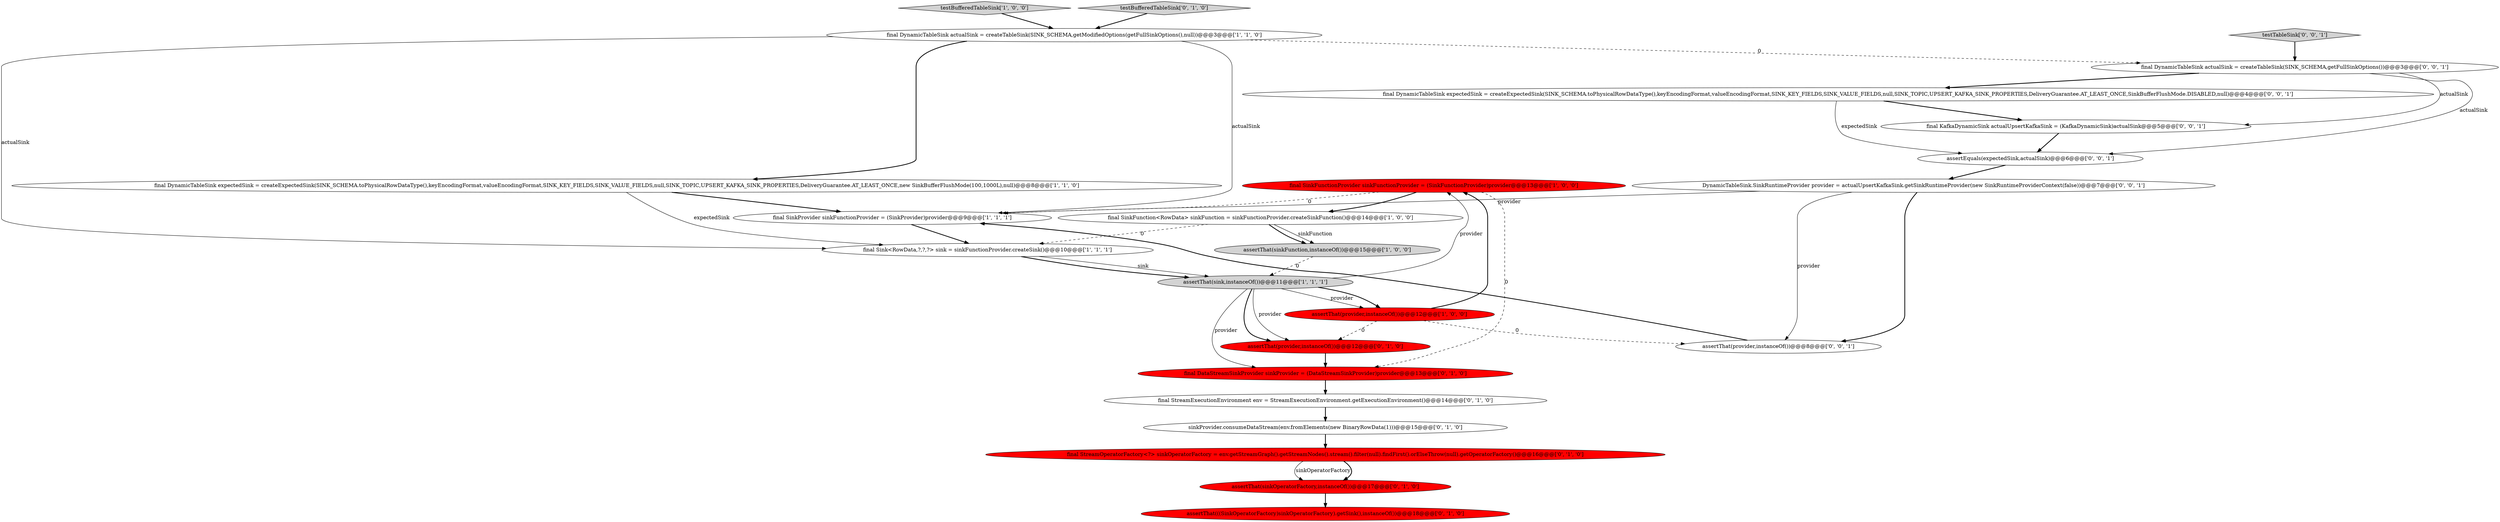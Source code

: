 digraph {
13 [style = filled, label = "assertThat(sinkOperatorFactory,instanceOf())@@@17@@@['0', '1', '0']", fillcolor = red, shape = ellipse image = "AAA1AAABBB2BBB"];
4 [style = filled, label = "final Sink<RowData,?,?,?> sink = sinkFunctionProvider.createSink()@@@10@@@['1', '1', '1']", fillcolor = white, shape = ellipse image = "AAA0AAABBB1BBB"];
7 [style = filled, label = "final SinkFunctionProvider sinkFunctionProvider = (SinkFunctionProvider)provider@@@13@@@['1', '0', '0']", fillcolor = red, shape = ellipse image = "AAA1AAABBB1BBB"];
22 [style = filled, label = "final DynamicTableSink expectedSink = createExpectedSink(SINK_SCHEMA.toPhysicalRowDataType(),keyEncodingFormat,valueEncodingFormat,SINK_KEY_FIELDS,SINK_VALUE_FIELDS,null,SINK_TOPIC,UPSERT_KAFKA_SINK_PROPERTIES,DeliveryGuarantee.AT_LEAST_ONCE,SinkBufferFlushMode.DISABLED,null)@@@4@@@['0', '0', '1']", fillcolor = white, shape = ellipse image = "AAA0AAABBB3BBB"];
24 [style = filled, label = "DynamicTableSink.SinkRuntimeProvider provider = actualUpsertKafkaSink.getSinkRuntimeProvider(new SinkRuntimeProviderContext(false))@@@7@@@['0', '0', '1']", fillcolor = white, shape = ellipse image = "AAA0AAABBB3BBB"];
2 [style = filled, label = "assertThat(sink,instanceOf())@@@11@@@['1', '1', '1']", fillcolor = lightgray, shape = ellipse image = "AAA0AAABBB1BBB"];
5 [style = filled, label = "final DynamicTableSink expectedSink = createExpectedSink(SINK_SCHEMA.toPhysicalRowDataType(),keyEncodingFormat,valueEncodingFormat,SINK_KEY_FIELDS,SINK_VALUE_FIELDS,null,SINK_TOPIC,UPSERT_KAFKA_SINK_PROPERTIES,DeliveryGuarantee.AT_LEAST_ONCE,new SinkBufferFlushMode(100,1000L),null)@@@8@@@['1', '1', '0']", fillcolor = white, shape = ellipse image = "AAA0AAABBB1BBB"];
1 [style = filled, label = "final DynamicTableSink actualSink = createTableSink(SINK_SCHEMA,getModifiedOptions(getFullSinkOptions(),null))@@@3@@@['1', '1', '0']", fillcolor = white, shape = ellipse image = "AAA0AAABBB1BBB"];
16 [style = filled, label = "assertThat(((SinkOperatorFactory)sinkOperatorFactory).getSink(),instanceOf())@@@18@@@['0', '1', '0']", fillcolor = red, shape = ellipse image = "AAA1AAABBB2BBB"];
0 [style = filled, label = "testBufferedTableSink['1', '0', '0']", fillcolor = lightgray, shape = diamond image = "AAA0AAABBB1BBB"];
17 [style = filled, label = "final DataStreamSinkProvider sinkProvider = (DataStreamSinkProvider)provider@@@13@@@['0', '1', '0']", fillcolor = red, shape = ellipse image = "AAA1AAABBB2BBB"];
18 [style = filled, label = "final KafkaDynamicSink actualUpsertKafkaSink = (KafkaDynamicSink)actualSink@@@5@@@['0', '0', '1']", fillcolor = white, shape = ellipse image = "AAA0AAABBB3BBB"];
10 [style = filled, label = "sinkProvider.consumeDataStream(env.fromElements(new BinaryRowData(1)))@@@15@@@['0', '1', '0']", fillcolor = white, shape = ellipse image = "AAA0AAABBB2BBB"];
23 [style = filled, label = "final DynamicTableSink actualSink = createTableSink(SINK_SCHEMA,getFullSinkOptions())@@@3@@@['0', '0', '1']", fillcolor = white, shape = ellipse image = "AAA0AAABBB3BBB"];
19 [style = filled, label = "assertThat(provider,instanceOf())@@@8@@@['0', '0', '1']", fillcolor = white, shape = ellipse image = "AAA0AAABBB3BBB"];
6 [style = filled, label = "final SinkProvider sinkFunctionProvider = (SinkProvider)provider@@@9@@@['1', '1', '1']", fillcolor = white, shape = ellipse image = "AAA0AAABBB1BBB"];
8 [style = filled, label = "assertThat(provider,instanceOf())@@@12@@@['1', '0', '0']", fillcolor = red, shape = ellipse image = "AAA1AAABBB1BBB"];
11 [style = filled, label = "testBufferedTableSink['0', '1', '0']", fillcolor = lightgray, shape = diamond image = "AAA0AAABBB2BBB"];
12 [style = filled, label = "final StreamOperatorFactory<?> sinkOperatorFactory = env.getStreamGraph().getStreamNodes().stream().filter(null).findFirst().orElseThrow(null).getOperatorFactory()@@@16@@@['0', '1', '0']", fillcolor = red, shape = ellipse image = "AAA1AAABBB2BBB"];
20 [style = filled, label = "assertEquals(expectedSink,actualSink)@@@6@@@['0', '0', '1']", fillcolor = white, shape = ellipse image = "AAA0AAABBB3BBB"];
15 [style = filled, label = "final StreamExecutionEnvironment env = StreamExecutionEnvironment.getExecutionEnvironment()@@@14@@@['0', '1', '0']", fillcolor = white, shape = ellipse image = "AAA0AAABBB2BBB"];
3 [style = filled, label = "assertThat(sinkFunction,instanceOf())@@@15@@@['1', '0', '0']", fillcolor = lightgray, shape = ellipse image = "AAA0AAABBB1BBB"];
9 [style = filled, label = "final SinkFunction<RowData> sinkFunction = sinkFunctionProvider.createSinkFunction()@@@14@@@['1', '0', '0']", fillcolor = white, shape = ellipse image = "AAA0AAABBB1BBB"];
21 [style = filled, label = "testTableSink['0', '0', '1']", fillcolor = lightgray, shape = diamond image = "AAA0AAABBB3BBB"];
14 [style = filled, label = "assertThat(provider,instanceOf())@@@12@@@['0', '1', '0']", fillcolor = red, shape = ellipse image = "AAA1AAABBB2BBB"];
1->5 [style = bold, label=""];
2->7 [style = solid, label="provider"];
8->19 [style = dashed, label="0"];
15->10 [style = bold, label=""];
3->2 [style = dashed, label="0"];
23->20 [style = solid, label="actualSink"];
2->17 [style = solid, label="provider"];
24->19 [style = bold, label=""];
24->19 [style = solid, label="provider"];
9->4 [style = dashed, label="0"];
1->6 [style = solid, label="actualSink"];
12->13 [style = solid, label="sinkOperatorFactory"];
11->1 [style = bold, label=""];
2->8 [style = solid, label="provider"];
7->17 [style = dashed, label="0"];
14->17 [style = bold, label=""];
9->3 [style = solid, label="sinkFunction"];
4->2 [style = bold, label=""];
8->14 [style = dashed, label="0"];
19->6 [style = bold, label=""];
22->20 [style = solid, label="expectedSink"];
13->16 [style = bold, label=""];
8->7 [style = bold, label=""];
23->18 [style = solid, label="actualSink"];
7->6 [style = dashed, label="0"];
7->9 [style = bold, label=""];
12->13 [style = bold, label=""];
6->4 [style = bold, label=""];
18->20 [style = bold, label=""];
4->2 [style = solid, label="sink"];
22->18 [style = bold, label=""];
24->6 [style = solid, label="provider"];
23->22 [style = bold, label=""];
5->6 [style = bold, label=""];
10->12 [style = bold, label=""];
0->1 [style = bold, label=""];
2->14 [style = bold, label=""];
17->15 [style = bold, label=""];
5->4 [style = solid, label="expectedSink"];
9->3 [style = bold, label=""];
20->24 [style = bold, label=""];
1->4 [style = solid, label="actualSink"];
1->23 [style = dashed, label="0"];
2->14 [style = solid, label="provider"];
2->8 [style = bold, label=""];
21->23 [style = bold, label=""];
}
